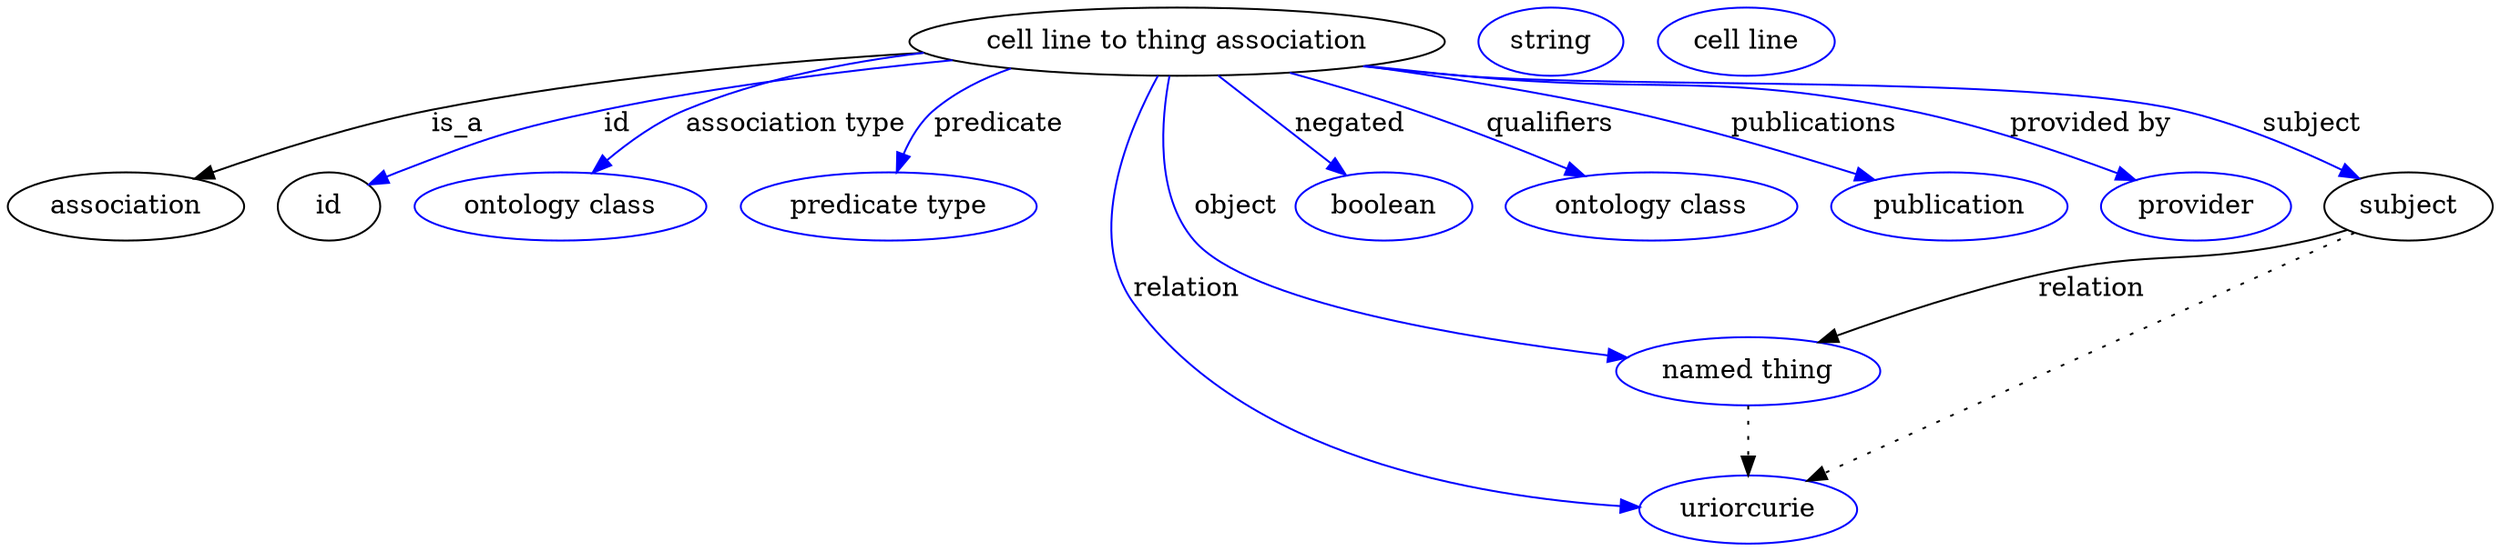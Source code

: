 digraph {
	graph [bb="0,0,1101.8,283"];
	node [label="\N"];
	"cell line to thing association"	 [height=0.5,
		label="cell line to thing association",
		pos="526.05,265",
		width=3.0692];
	association	 [height=0.5,
		pos="50.046,178",
		width=1.3902];
	"cell line to thing association" -> association	 [label=is_a,
		lp="211.05,221.5",
		pos="e,83.109,191.57 421.22,259.25 356.84,254.28 273,245.23 200.05,229 163.02,220.76 122.35,206.6 92.715,195.29"];
	id	 [height=0.5,
		pos="145.05,178",
		width=0.75];
	"cell line to thing association" -> id	 [color=blue,
		label=id,
		lp="280.55,221.5",
		pos="e,166.54,189.3 431.05,255.81 383.74,250.11 325.93,241.45 275.05,229 232.04,218.47 221.82,213.27 181.05,196 179.26,195.24 177.44,\
194.44 175.61,193.61",
		style=solid];
	"association type"	 [color=blue,
		height=0.5,
		label="ontology class",
		pos="252.05,178",
		width=1.7151];
	"cell line to thing association" -> "association type"	 [color=blue,
		label="association type",
		lp="357.05,221.5",
		pos="e,267.95,195.44 435.89,254.54 388.09,248.05 334.84,239.05 313.05,229 299.12,222.58 285.8,212.14 275.18,202.36",
		style=solid];
	predicate	 [color=blue,
		height=0.5,
		label="predicate type",
		pos="392.05,178",
		width=1.679];
	"cell line to thing association" -> predicate	 [color=blue,
		label=predicate,
		lp="441.05,221.5",
		pos="e,396.67,196.29 454.92,251.11 440.89,245.91 427.11,238.78 416.05,229 409.09,222.85 403.99,214.26 400.33,205.87",
		style=solid];
	object	 [color=blue,
		height=0.5,
		label="named thing",
		pos="773.05,91",
		width=1.5346];
	"cell line to thing association" -> object	 [color=blue,
		label=object,
		lp="552.05,178",
		pos="e,723.01,98.75 521.94,246.76 517.92,223.82 514.97,184.47 535.05,160 557.57,132.55 649.99,111.81 712.81,100.54",
		style=solid];
	relation	 [color=blue,
		height=0.5,
		label=uriorcurie,
		pos="773.05,18",
		width=1.2638];
	"cell line to thing association" -> relation	 [color=blue,
		label=relation,
		lp="538.05,134.5",
		pos="e,728.91,22.477 518.25,246.61 507.59,218.26 492.4,163.37 517.05,127 562.45,59.999 658.09,34.01 718.75,24.049",
		style=solid];
	negated	 [color=blue,
		height=0.5,
		label=boolean,
		pos="616.05,178",
		width=1.0652];
	"cell line to thing association" -> negated	 [color=blue,
		label=negated,
		lp="598.55,221.5",
		pos="e,599.24,194.24 544.69,246.97 558.37,233.75 577.07,215.68 591.89,201.35",
		style=solid];
	qualifiers	 [color=blue,
		height=0.5,
		label="ontology class",
		pos="734.05,178",
		width=1.7151];
	"cell line to thing association" -> qualifiers	 [color=blue,
		label=qualifiers,
		lp="684.05,221.5",
		pos="e,702.11,193.65 573.21,248.56 589.43,242.67 607.64,235.8 624.05,229 647.15,219.42 672.5,207.75 693.03,197.99",
		style=solid];
	publications	 [color=blue,
		height=0.5,
		label=publication,
		pos="864.05,178",
		width=1.3902];
	"cell line to thing association" -> publications	 [color=blue,
		label=publications,
		lp="798.55,221.5",
		pos="e,829.61,191.23 605.26,252.35 639.02,246.3 678.7,238.34 714.05,229 750.24,219.43 790.35,205.62 819.98,194.78",
		style=solid];
	"provided by"	 [color=blue,
		height=0.5,
		label=provider,
		pos="972.05,178",
		width=1.1193];
	"cell line to thing association" -> "provided by"	 [color=blue,
		label="provided by",
		lp="918.05,221.5",
		pos="e,944.07,191 605.33,252.37 618.58,250.45 632.19,248.58 645.05,247 729.68,236.62 752.96,248.14 836.05,229 870.41,221.09 907.8,206.6 \
934.67,195.09",
		style=solid];
	subject	 [height=0.5,
		pos="1066,178",
		width=0.99297];
	"cell line to thing association" -> subject	 [color=blue,
		label=subject,
		lp="1015.5,221.5",
		pos="e,1042.7,191.84 604.01,252.16 617.66,250.21 631.75,248.39 645.05,247 782.31,232.66 821.14,262.39 955.05,229 982.83,222.07 1012.2,\
208.27 1033.7,196.76",
		style=solid];
	association_id	 [color=blue,
		height=0.5,
		label=string,
		pos="685.05,265",
		width=0.84854];
	object -> relation	 [pos="e,773.05,36.09 773.05,72.955 773.05,64.883 773.05,55.176 773.05,46.182",
		style=dotted];
	subject -> object	 [label=relation,
		lp="926.05,134.5",
		pos="e,805.22,105.67 1038.8,165.95 1033,163.72 1026.9,161.6 1021,160 970.72,146.22 955.45,155.48 905.05,142 874,133.7 840.23,120.57 814.61,\
109.71"];
	subject -> relation	 [pos="e,799.76,32.59 1041.6,164.63 989.76,136.34 868.85,70.318 808.55,37.39",
		style=dotted];
	"cell line to thing association_subject"	 [color=blue,
		height=0.5,
		label="cell line",
		pos="773.05,265",
		width=1.0832];
}
